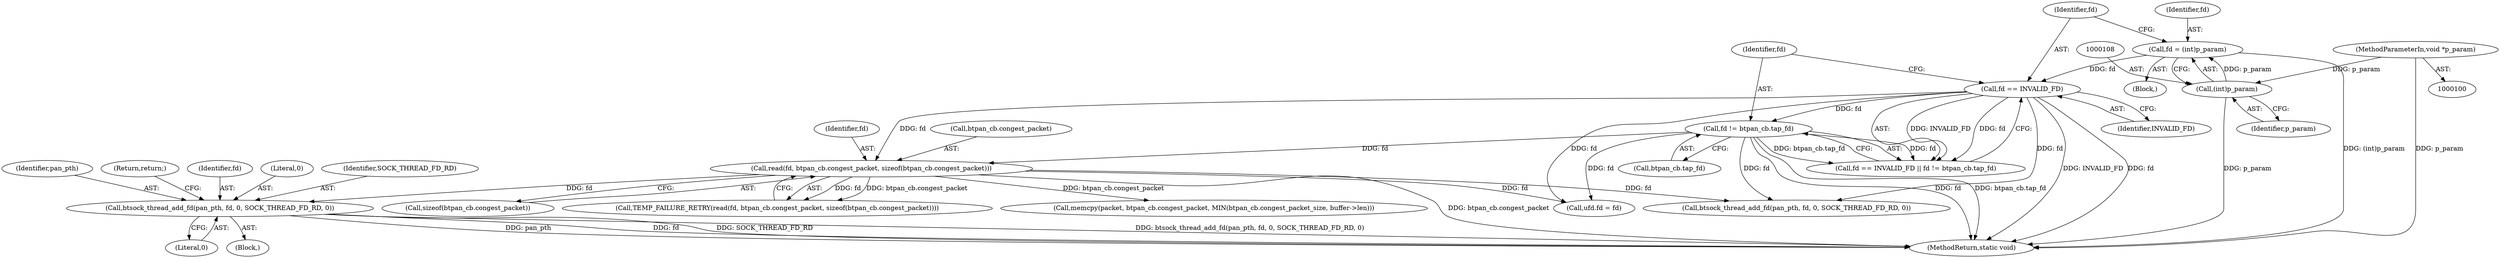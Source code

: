 digraph "0_Android_472271b153c5dc53c28beac55480a8d8434b2d5c_24@API" {
"1000227" [label="(Call,btsock_thread_add_fd(pan_pth, fd, 0, SOCK_THREAD_FD_RD, 0))"];
"1000194" [label="(Call,read(fd, btpan_cb.congest_packet, sizeof(btpan_cb.congest_packet)))"];
"1000112" [label="(Call,fd == INVALID_FD)"];
"1000105" [label="(Call,fd = (int)p_param)"];
"1000107" [label="(Call,(int)p_param)"];
"1000101" [label="(MethodParameterIn,void *p_param)"];
"1000115" [label="(Call,fd != btpan_cb.tap_fd)"];
"1000195" [label="(Identifier,fd)"];
"1000228" [label="(Identifier,pan_pth)"];
"1000101" [label="(MethodParameterIn,void *p_param)"];
"1000117" [label="(Call,btpan_cb.tap_fd)"];
"1000105" [label="(Call,fd = (int)p_param)"];
"1000323" [label="(Call,ufd.fd = fd)"];
"1000353" [label="(Call,btsock_thread_add_fd(pan_pth, fd, 0, SOCK_THREAD_FD_RD, 0))"];
"1000115" [label="(Call,fd != btpan_cb.tap_fd)"];
"1000227" [label="(Call,btsock_thread_add_fd(pan_pth, fd, 0, SOCK_THREAD_FD_RD, 0))"];
"1000359" [label="(MethodReturn,static void)"];
"1000113" [label="(Identifier,fd)"];
"1000233" [label="(Return,return;)"];
"1000232" [label="(Literal,0)"];
"1000111" [label="(Call,fd == INVALID_FD || fd != btpan_cb.tap_fd)"];
"1000106" [label="(Identifier,fd)"];
"1000112" [label="(Call,fd == INVALID_FD)"];
"1000229" [label="(Identifier,fd)"];
"1000107" [label="(Call,(int)p_param)"];
"1000230" [label="(Literal,0)"];
"1000193" [label="(Call,TEMP_FAILURE_RETRY(read(fd, btpan_cb.congest_packet, sizeof(btpan_cb.congest_packet))))"];
"1000196" [label="(Call,btpan_cb.congest_packet)"];
"1000199" [label="(Call,sizeof(btpan_cb.congest_packet))"];
"1000102" [label="(Block,)"];
"1000241" [label="(Call,memcpy(packet, btpan_cb.congest_packet, MIN(btpan_cb.congest_packet_size, buffer->len)))"];
"1000231" [label="(Identifier,SOCK_THREAD_FD_RD)"];
"1000116" [label="(Identifier,fd)"];
"1000114" [label="(Identifier,INVALID_FD)"];
"1000194" [label="(Call,read(fd, btpan_cb.congest_packet, sizeof(btpan_cb.congest_packet)))"];
"1000109" [label="(Identifier,p_param)"];
"1000205" [label="(Block,)"];
"1000227" -> "1000205"  [label="AST: "];
"1000227" -> "1000232"  [label="CFG: "];
"1000228" -> "1000227"  [label="AST: "];
"1000229" -> "1000227"  [label="AST: "];
"1000230" -> "1000227"  [label="AST: "];
"1000231" -> "1000227"  [label="AST: "];
"1000232" -> "1000227"  [label="AST: "];
"1000233" -> "1000227"  [label="CFG: "];
"1000227" -> "1000359"  [label="DDG: btsock_thread_add_fd(pan_pth, fd, 0, SOCK_THREAD_FD_RD, 0)"];
"1000227" -> "1000359"  [label="DDG: pan_pth"];
"1000227" -> "1000359"  [label="DDG: fd"];
"1000227" -> "1000359"  [label="DDG: SOCK_THREAD_FD_RD"];
"1000194" -> "1000227"  [label="DDG: fd"];
"1000194" -> "1000193"  [label="AST: "];
"1000194" -> "1000199"  [label="CFG: "];
"1000195" -> "1000194"  [label="AST: "];
"1000196" -> "1000194"  [label="AST: "];
"1000199" -> "1000194"  [label="AST: "];
"1000193" -> "1000194"  [label="CFG: "];
"1000194" -> "1000359"  [label="DDG: btpan_cb.congest_packet"];
"1000194" -> "1000193"  [label="DDG: fd"];
"1000194" -> "1000193"  [label="DDG: btpan_cb.congest_packet"];
"1000112" -> "1000194"  [label="DDG: fd"];
"1000115" -> "1000194"  [label="DDG: fd"];
"1000194" -> "1000241"  [label="DDG: btpan_cb.congest_packet"];
"1000194" -> "1000323"  [label="DDG: fd"];
"1000194" -> "1000353"  [label="DDG: fd"];
"1000112" -> "1000111"  [label="AST: "];
"1000112" -> "1000114"  [label="CFG: "];
"1000113" -> "1000112"  [label="AST: "];
"1000114" -> "1000112"  [label="AST: "];
"1000116" -> "1000112"  [label="CFG: "];
"1000111" -> "1000112"  [label="CFG: "];
"1000112" -> "1000359"  [label="DDG: INVALID_FD"];
"1000112" -> "1000359"  [label="DDG: fd"];
"1000112" -> "1000111"  [label="DDG: fd"];
"1000112" -> "1000111"  [label="DDG: INVALID_FD"];
"1000105" -> "1000112"  [label="DDG: fd"];
"1000112" -> "1000115"  [label="DDG: fd"];
"1000112" -> "1000323"  [label="DDG: fd"];
"1000112" -> "1000353"  [label="DDG: fd"];
"1000105" -> "1000102"  [label="AST: "];
"1000105" -> "1000107"  [label="CFG: "];
"1000106" -> "1000105"  [label="AST: "];
"1000107" -> "1000105"  [label="AST: "];
"1000113" -> "1000105"  [label="CFG: "];
"1000105" -> "1000359"  [label="DDG: (int)p_param"];
"1000107" -> "1000105"  [label="DDG: p_param"];
"1000107" -> "1000109"  [label="CFG: "];
"1000108" -> "1000107"  [label="AST: "];
"1000109" -> "1000107"  [label="AST: "];
"1000107" -> "1000359"  [label="DDG: p_param"];
"1000101" -> "1000107"  [label="DDG: p_param"];
"1000101" -> "1000100"  [label="AST: "];
"1000101" -> "1000359"  [label="DDG: p_param"];
"1000115" -> "1000111"  [label="AST: "];
"1000115" -> "1000117"  [label="CFG: "];
"1000116" -> "1000115"  [label="AST: "];
"1000117" -> "1000115"  [label="AST: "];
"1000111" -> "1000115"  [label="CFG: "];
"1000115" -> "1000359"  [label="DDG: btpan_cb.tap_fd"];
"1000115" -> "1000359"  [label="DDG: fd"];
"1000115" -> "1000111"  [label="DDG: fd"];
"1000115" -> "1000111"  [label="DDG: btpan_cb.tap_fd"];
"1000115" -> "1000323"  [label="DDG: fd"];
"1000115" -> "1000353"  [label="DDG: fd"];
}
